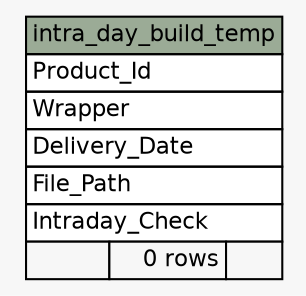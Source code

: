 // dot 2.2.1 on Windows 10 10.0
// SchemaSpy rev 590
digraph "intra_day_build_temp" {
  graph [
    rankdir="RL"
    bgcolor="#f7f7f7"
    nodesep="0.18"
    ranksep="0.46"
    fontname="Helvetica"
    fontsize="11"
  ];
  node [
    fontname="Helvetica"
    fontsize="11"
    shape="plaintext"
  ];
  edge [
    arrowsize="0.8"
  ];
  "intra_day_build_temp" [
    label=<
    <TABLE BORDER="0" CELLBORDER="1" CELLSPACING="0" BGCOLOR="#ffffff">
      <TR><TD COLSPAN="3" BGCOLOR="#9bab96" ALIGN="CENTER">intra_day_build_temp</TD></TR>
      <TR><TD PORT="Product_Id" COLSPAN="3" ALIGN="LEFT">Product_Id</TD></TR>
      <TR><TD PORT="Wrapper" COLSPAN="3" ALIGN="LEFT">Wrapper</TD></TR>
      <TR><TD PORT="Delivery_Date" COLSPAN="3" ALIGN="LEFT">Delivery_Date</TD></TR>
      <TR><TD PORT="File_Path" COLSPAN="3" ALIGN="LEFT">File_Path</TD></TR>
      <TR><TD PORT="Intraday_Check" COLSPAN="3" ALIGN="LEFT">Intraday_Check</TD></TR>
      <TR><TD ALIGN="LEFT" BGCOLOR="#f7f7f7">  </TD><TD ALIGN="RIGHT" BGCOLOR="#f7f7f7">0 rows</TD><TD ALIGN="RIGHT" BGCOLOR="#f7f7f7">  </TD></TR>
    </TABLE>>
    URL="tables/intra_day_build_temp.html"
    tooltip="intra_day_build_temp"
  ];
}
